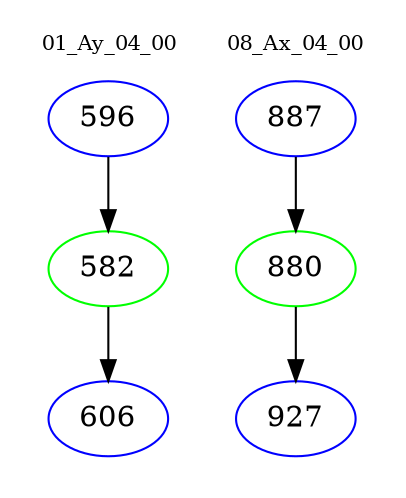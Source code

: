 digraph{
subgraph cluster_0 {
color = white
label = "01_Ay_04_00";
fontsize=10;
T0_596 [label="596", color="blue"]
T0_596 -> T0_582 [color="black"]
T0_582 [label="582", color="green"]
T0_582 -> T0_606 [color="black"]
T0_606 [label="606", color="blue"]
}
subgraph cluster_1 {
color = white
label = "08_Ax_04_00";
fontsize=10;
T1_887 [label="887", color="blue"]
T1_887 -> T1_880 [color="black"]
T1_880 [label="880", color="green"]
T1_880 -> T1_927 [color="black"]
T1_927 [label="927", color="blue"]
}
}
